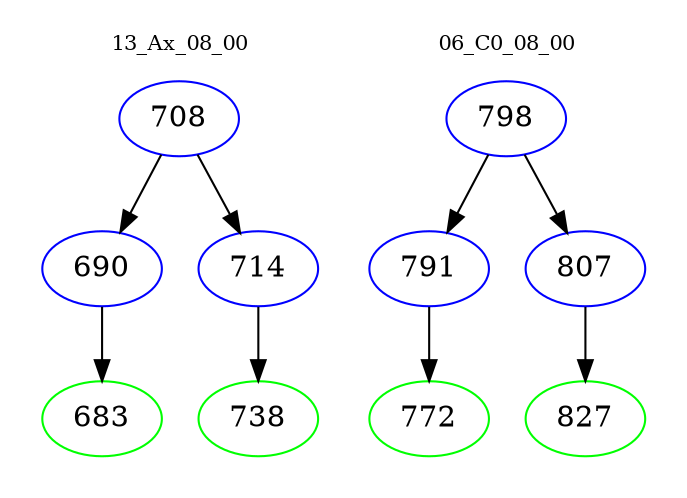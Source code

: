 digraph{
subgraph cluster_0 {
color = white
label = "13_Ax_08_00";
fontsize=10;
T0_708 [label="708", color="blue"]
T0_708 -> T0_690 [color="black"]
T0_690 [label="690", color="blue"]
T0_690 -> T0_683 [color="black"]
T0_683 [label="683", color="green"]
T0_708 -> T0_714 [color="black"]
T0_714 [label="714", color="blue"]
T0_714 -> T0_738 [color="black"]
T0_738 [label="738", color="green"]
}
subgraph cluster_1 {
color = white
label = "06_C0_08_00";
fontsize=10;
T1_798 [label="798", color="blue"]
T1_798 -> T1_791 [color="black"]
T1_791 [label="791", color="blue"]
T1_791 -> T1_772 [color="black"]
T1_772 [label="772", color="green"]
T1_798 -> T1_807 [color="black"]
T1_807 [label="807", color="blue"]
T1_807 -> T1_827 [color="black"]
T1_827 [label="827", color="green"]
}
}
